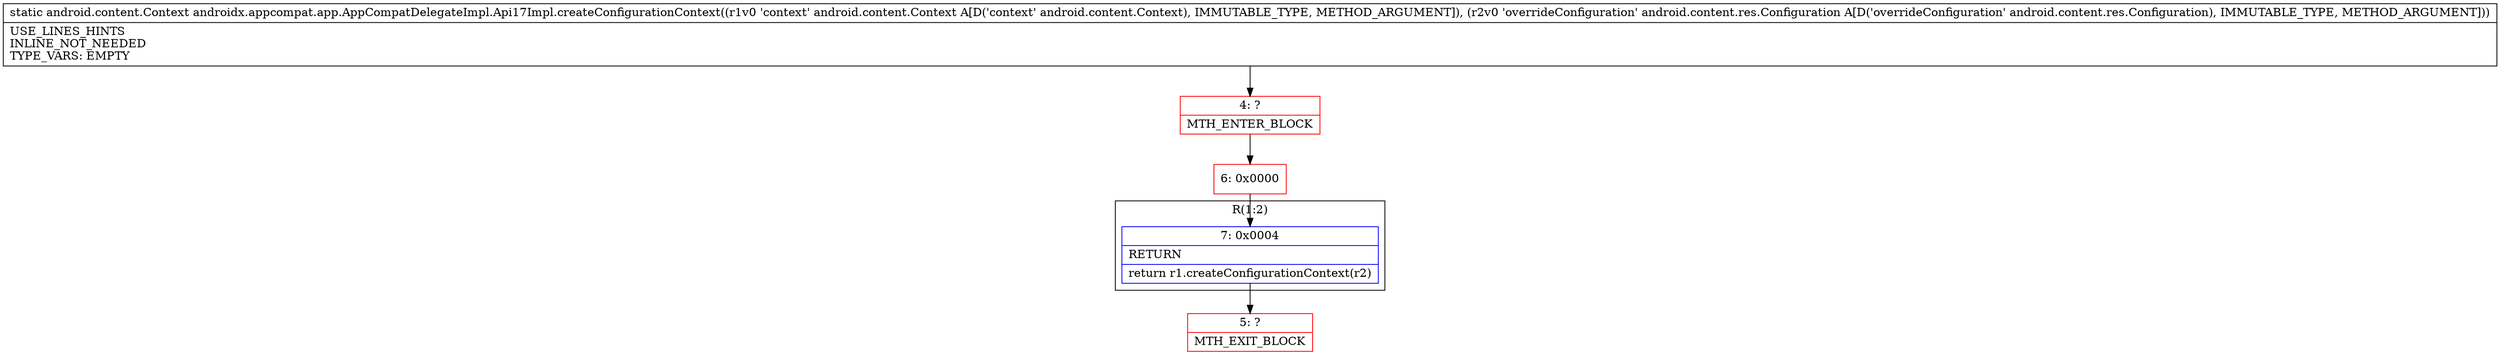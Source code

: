 digraph "CFG forandroidx.appcompat.app.AppCompatDelegateImpl.Api17Impl.createConfigurationContext(Landroid\/content\/Context;Landroid\/content\/res\/Configuration;)Landroid\/content\/Context;" {
subgraph cluster_Region_1673505404 {
label = "R(1:2)";
node [shape=record,color=blue];
Node_7 [shape=record,label="{7\:\ 0x0004|RETURN\l|return r1.createConfigurationContext(r2)\l}"];
}
Node_4 [shape=record,color=red,label="{4\:\ ?|MTH_ENTER_BLOCK\l}"];
Node_6 [shape=record,color=red,label="{6\:\ 0x0000}"];
Node_5 [shape=record,color=red,label="{5\:\ ?|MTH_EXIT_BLOCK\l}"];
MethodNode[shape=record,label="{static android.content.Context androidx.appcompat.app.AppCompatDelegateImpl.Api17Impl.createConfigurationContext((r1v0 'context' android.content.Context A[D('context' android.content.Context), IMMUTABLE_TYPE, METHOD_ARGUMENT]), (r2v0 'overrideConfiguration' android.content.res.Configuration A[D('overrideConfiguration' android.content.res.Configuration), IMMUTABLE_TYPE, METHOD_ARGUMENT]))  | USE_LINES_HINTS\lINLINE_NOT_NEEDED\lTYPE_VARS: EMPTY\l}"];
MethodNode -> Node_4;Node_7 -> Node_5;
Node_4 -> Node_6;
Node_6 -> Node_7;
}

